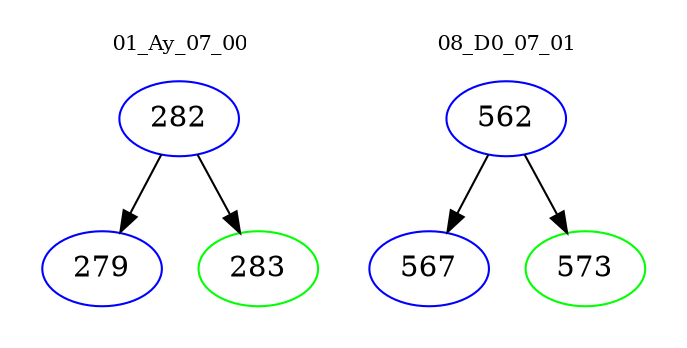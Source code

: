 digraph{
subgraph cluster_0 {
color = white
label = "01_Ay_07_00";
fontsize=10;
T0_282 [label="282", color="blue"]
T0_282 -> T0_279 [color="black"]
T0_279 [label="279", color="blue"]
T0_282 -> T0_283 [color="black"]
T0_283 [label="283", color="green"]
}
subgraph cluster_1 {
color = white
label = "08_D0_07_01";
fontsize=10;
T1_562 [label="562", color="blue"]
T1_562 -> T1_567 [color="black"]
T1_567 [label="567", color="blue"]
T1_562 -> T1_573 [color="black"]
T1_573 [label="573", color="green"]
}
}
